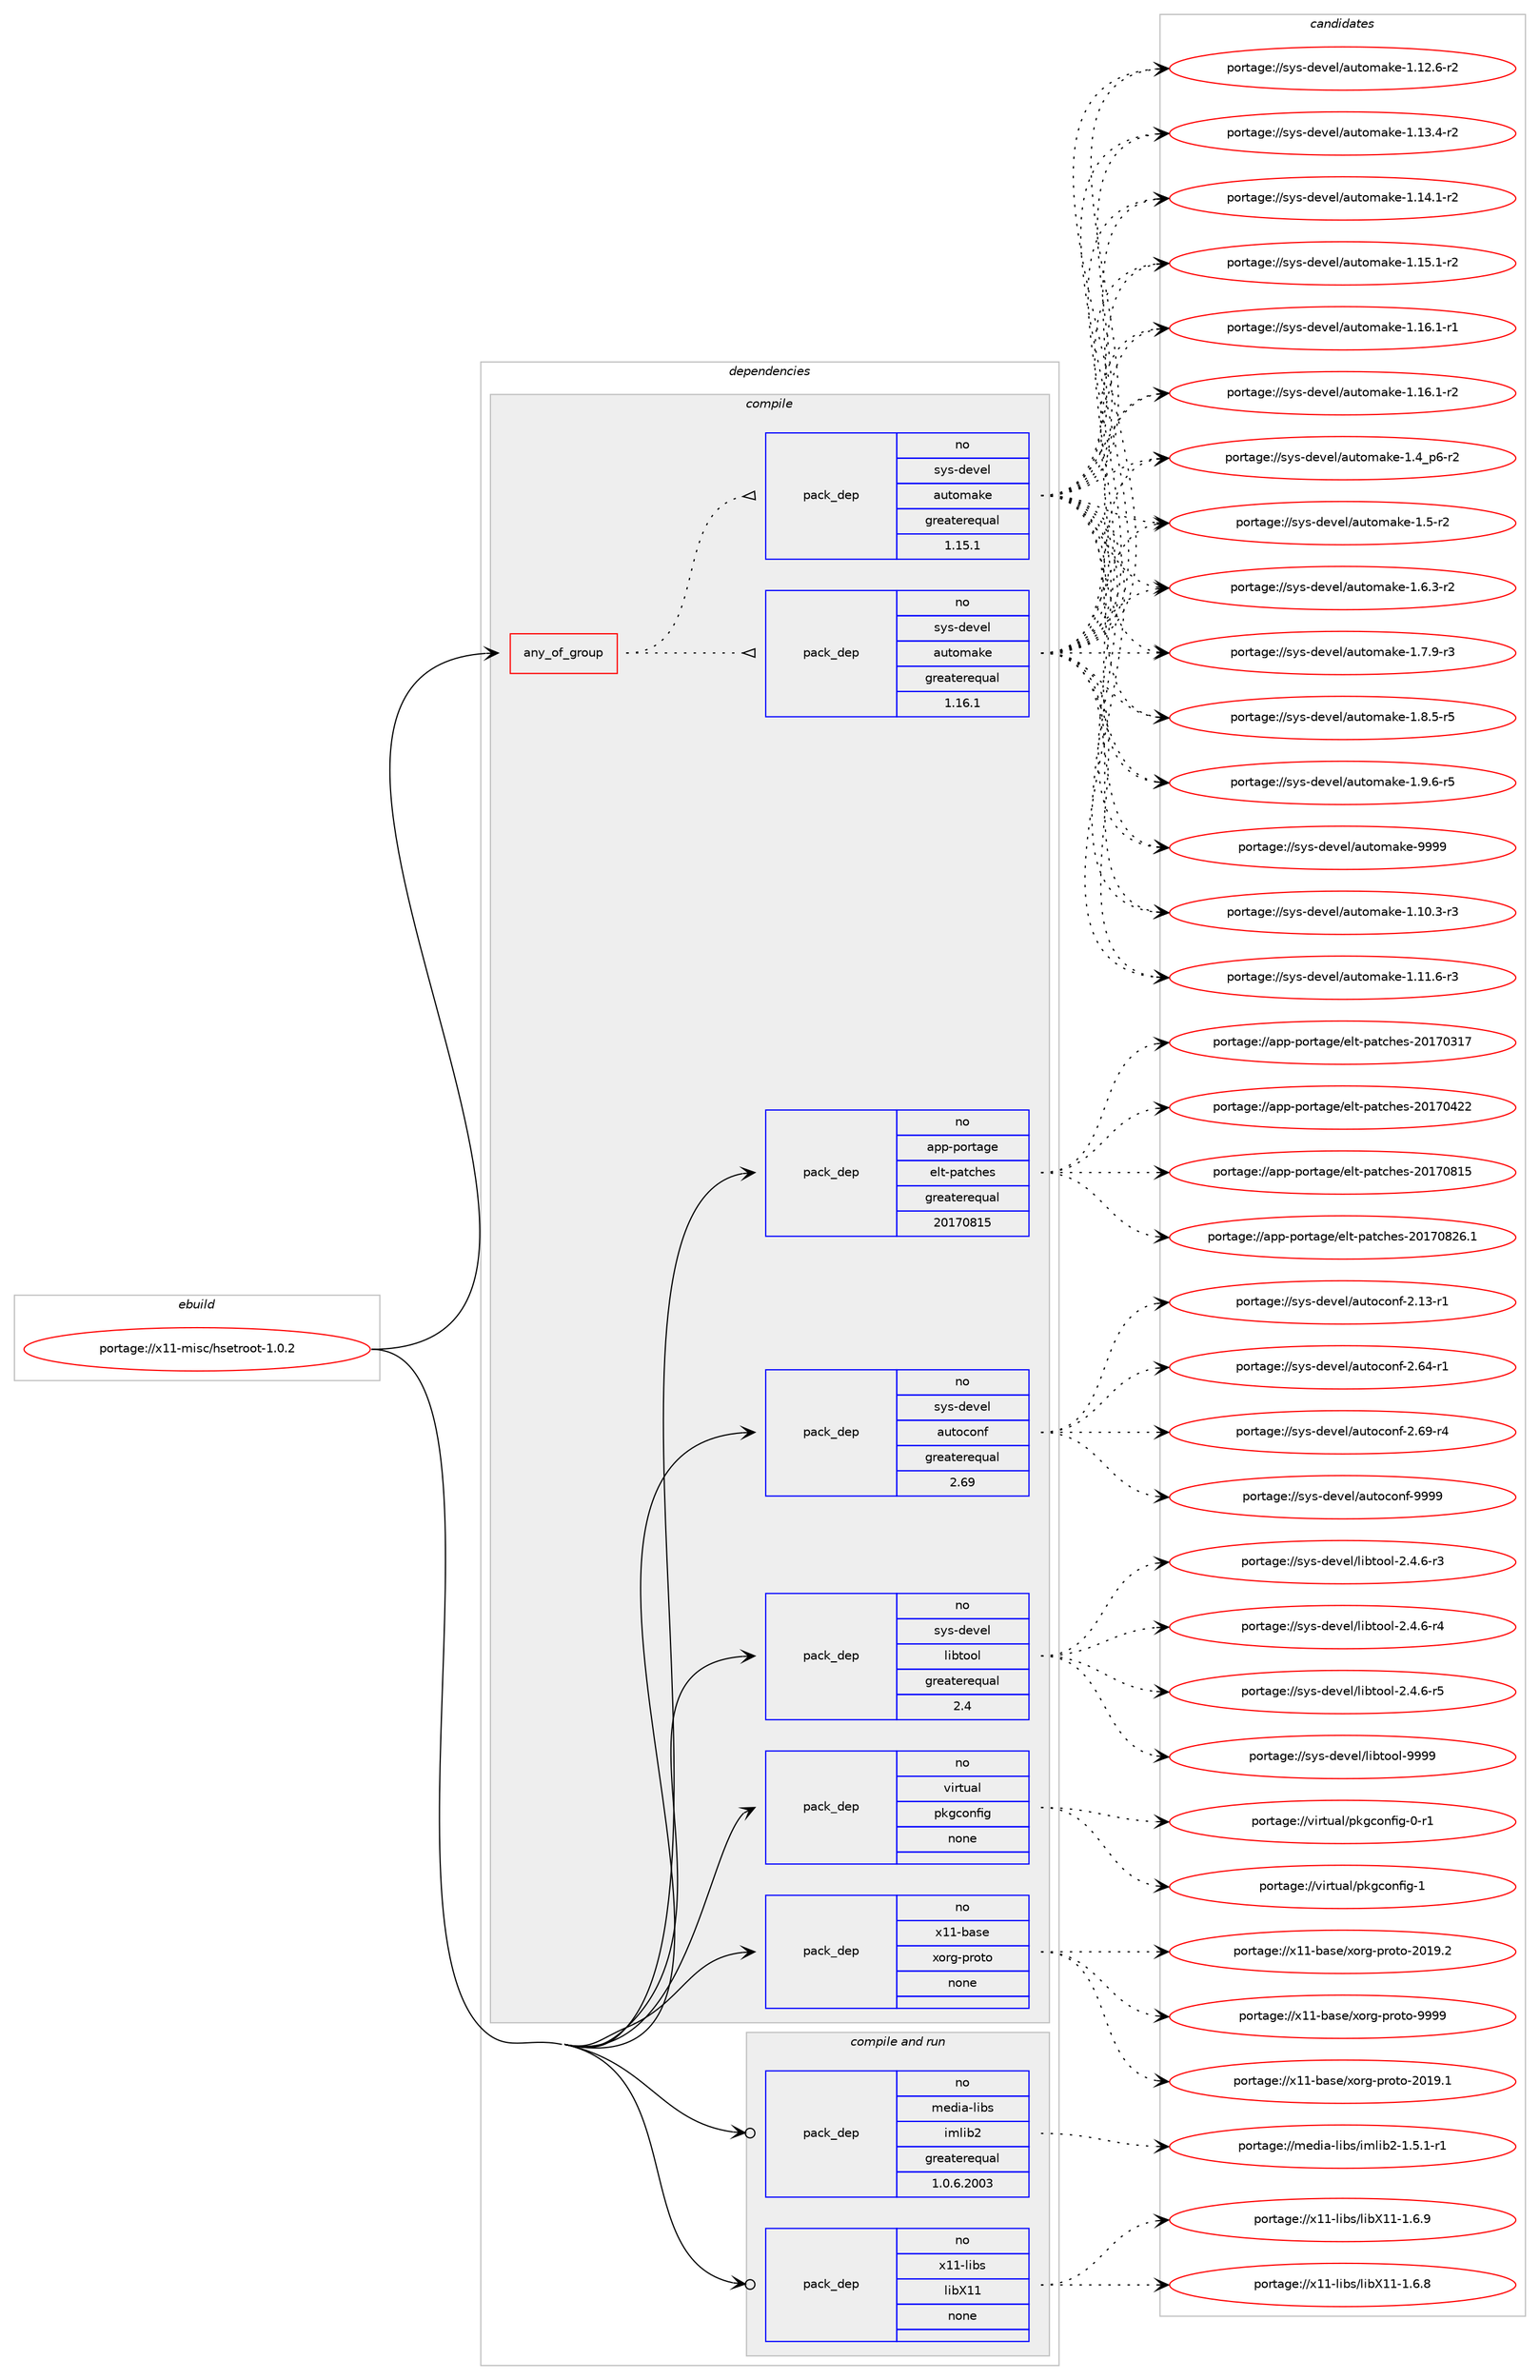 digraph prolog {

# *************
# Graph options
# *************

newrank=true;
concentrate=true;
compound=true;
graph [rankdir=LR,fontname=Helvetica,fontsize=10,ranksep=1.5];#, ranksep=2.5, nodesep=0.2];
edge  [arrowhead=vee];
node  [fontname=Helvetica,fontsize=10];

# **********
# The ebuild
# **********

subgraph cluster_leftcol {
color=gray;
rank=same;
label=<<i>ebuild</i>>;
id [label="portage://x11-misc/hsetroot-1.0.2", color=red, width=4, href="../x11-misc/hsetroot-1.0.2.svg"];
}

# ****************
# The dependencies
# ****************

subgraph cluster_midcol {
color=gray;
label=<<i>dependencies</i>>;
subgraph cluster_compile {
fillcolor="#eeeeee";
style=filled;
label=<<i>compile</i>>;
subgraph any7857 {
dependency452559 [label=<<TABLE BORDER="0" CELLBORDER="1" CELLSPACING="0" CELLPADDING="4"><TR><TD CELLPADDING="10">any_of_group</TD></TR></TABLE>>, shape=none, color=red];subgraph pack336055 {
dependency452560 [label=<<TABLE BORDER="0" CELLBORDER="1" CELLSPACING="0" CELLPADDING="4" WIDTH="220"><TR><TD ROWSPAN="6" CELLPADDING="30">pack_dep</TD></TR><TR><TD WIDTH="110">no</TD></TR><TR><TD>sys-devel</TD></TR><TR><TD>automake</TD></TR><TR><TD>greaterequal</TD></TR><TR><TD>1.16.1</TD></TR></TABLE>>, shape=none, color=blue];
}
dependency452559:e -> dependency452560:w [weight=20,style="dotted",arrowhead="oinv"];
subgraph pack336056 {
dependency452561 [label=<<TABLE BORDER="0" CELLBORDER="1" CELLSPACING="0" CELLPADDING="4" WIDTH="220"><TR><TD ROWSPAN="6" CELLPADDING="30">pack_dep</TD></TR><TR><TD WIDTH="110">no</TD></TR><TR><TD>sys-devel</TD></TR><TR><TD>automake</TD></TR><TR><TD>greaterequal</TD></TR><TR><TD>1.15.1</TD></TR></TABLE>>, shape=none, color=blue];
}
dependency452559:e -> dependency452561:w [weight=20,style="dotted",arrowhead="oinv"];
}
id:e -> dependency452559:w [weight=20,style="solid",arrowhead="vee"];
subgraph pack336057 {
dependency452562 [label=<<TABLE BORDER="0" CELLBORDER="1" CELLSPACING="0" CELLPADDING="4" WIDTH="220"><TR><TD ROWSPAN="6" CELLPADDING="30">pack_dep</TD></TR><TR><TD WIDTH="110">no</TD></TR><TR><TD>app-portage</TD></TR><TR><TD>elt-patches</TD></TR><TR><TD>greaterequal</TD></TR><TR><TD>20170815</TD></TR></TABLE>>, shape=none, color=blue];
}
id:e -> dependency452562:w [weight=20,style="solid",arrowhead="vee"];
subgraph pack336058 {
dependency452563 [label=<<TABLE BORDER="0" CELLBORDER="1" CELLSPACING="0" CELLPADDING="4" WIDTH="220"><TR><TD ROWSPAN="6" CELLPADDING="30">pack_dep</TD></TR><TR><TD WIDTH="110">no</TD></TR><TR><TD>sys-devel</TD></TR><TR><TD>autoconf</TD></TR><TR><TD>greaterequal</TD></TR><TR><TD>2.69</TD></TR></TABLE>>, shape=none, color=blue];
}
id:e -> dependency452563:w [weight=20,style="solid",arrowhead="vee"];
subgraph pack336059 {
dependency452564 [label=<<TABLE BORDER="0" CELLBORDER="1" CELLSPACING="0" CELLPADDING="4" WIDTH="220"><TR><TD ROWSPAN="6" CELLPADDING="30">pack_dep</TD></TR><TR><TD WIDTH="110">no</TD></TR><TR><TD>sys-devel</TD></TR><TR><TD>libtool</TD></TR><TR><TD>greaterequal</TD></TR><TR><TD>2.4</TD></TR></TABLE>>, shape=none, color=blue];
}
id:e -> dependency452564:w [weight=20,style="solid",arrowhead="vee"];
subgraph pack336060 {
dependency452565 [label=<<TABLE BORDER="0" CELLBORDER="1" CELLSPACING="0" CELLPADDING="4" WIDTH="220"><TR><TD ROWSPAN="6" CELLPADDING="30">pack_dep</TD></TR><TR><TD WIDTH="110">no</TD></TR><TR><TD>virtual</TD></TR><TR><TD>pkgconfig</TD></TR><TR><TD>none</TD></TR><TR><TD></TD></TR></TABLE>>, shape=none, color=blue];
}
id:e -> dependency452565:w [weight=20,style="solid",arrowhead="vee"];
subgraph pack336061 {
dependency452566 [label=<<TABLE BORDER="0" CELLBORDER="1" CELLSPACING="0" CELLPADDING="4" WIDTH="220"><TR><TD ROWSPAN="6" CELLPADDING="30">pack_dep</TD></TR><TR><TD WIDTH="110">no</TD></TR><TR><TD>x11-base</TD></TR><TR><TD>xorg-proto</TD></TR><TR><TD>none</TD></TR><TR><TD></TD></TR></TABLE>>, shape=none, color=blue];
}
id:e -> dependency452566:w [weight=20,style="solid",arrowhead="vee"];
}
subgraph cluster_compileandrun {
fillcolor="#eeeeee";
style=filled;
label=<<i>compile and run</i>>;
subgraph pack336062 {
dependency452567 [label=<<TABLE BORDER="0" CELLBORDER="1" CELLSPACING="0" CELLPADDING="4" WIDTH="220"><TR><TD ROWSPAN="6" CELLPADDING="30">pack_dep</TD></TR><TR><TD WIDTH="110">no</TD></TR><TR><TD>media-libs</TD></TR><TR><TD>imlib2</TD></TR><TR><TD>greaterequal</TD></TR><TR><TD>1.0.6.2003</TD></TR></TABLE>>, shape=none, color=blue];
}
id:e -> dependency452567:w [weight=20,style="solid",arrowhead="odotvee"];
subgraph pack336063 {
dependency452568 [label=<<TABLE BORDER="0" CELLBORDER="1" CELLSPACING="0" CELLPADDING="4" WIDTH="220"><TR><TD ROWSPAN="6" CELLPADDING="30">pack_dep</TD></TR><TR><TD WIDTH="110">no</TD></TR><TR><TD>x11-libs</TD></TR><TR><TD>libX11</TD></TR><TR><TD>none</TD></TR><TR><TD></TD></TR></TABLE>>, shape=none, color=blue];
}
id:e -> dependency452568:w [weight=20,style="solid",arrowhead="odotvee"];
}
subgraph cluster_run {
fillcolor="#eeeeee";
style=filled;
label=<<i>run</i>>;
}
}

# **************
# The candidates
# **************

subgraph cluster_choices {
rank=same;
color=gray;
label=<<i>candidates</i>>;

subgraph choice336055 {
color=black;
nodesep=1;
choiceportage11512111545100101118101108479711711611110997107101454946494846514511451 [label="portage://sys-devel/automake-1.10.3-r3", color=red, width=4,href="../sys-devel/automake-1.10.3-r3.svg"];
choiceportage11512111545100101118101108479711711611110997107101454946494946544511451 [label="portage://sys-devel/automake-1.11.6-r3", color=red, width=4,href="../sys-devel/automake-1.11.6-r3.svg"];
choiceportage11512111545100101118101108479711711611110997107101454946495046544511450 [label="portage://sys-devel/automake-1.12.6-r2", color=red, width=4,href="../sys-devel/automake-1.12.6-r2.svg"];
choiceportage11512111545100101118101108479711711611110997107101454946495146524511450 [label="portage://sys-devel/automake-1.13.4-r2", color=red, width=4,href="../sys-devel/automake-1.13.4-r2.svg"];
choiceportage11512111545100101118101108479711711611110997107101454946495246494511450 [label="portage://sys-devel/automake-1.14.1-r2", color=red, width=4,href="../sys-devel/automake-1.14.1-r2.svg"];
choiceportage11512111545100101118101108479711711611110997107101454946495346494511450 [label="portage://sys-devel/automake-1.15.1-r2", color=red, width=4,href="../sys-devel/automake-1.15.1-r2.svg"];
choiceportage11512111545100101118101108479711711611110997107101454946495446494511449 [label="portage://sys-devel/automake-1.16.1-r1", color=red, width=4,href="../sys-devel/automake-1.16.1-r1.svg"];
choiceportage11512111545100101118101108479711711611110997107101454946495446494511450 [label="portage://sys-devel/automake-1.16.1-r2", color=red, width=4,href="../sys-devel/automake-1.16.1-r2.svg"];
choiceportage115121115451001011181011084797117116111109971071014549465295112544511450 [label="portage://sys-devel/automake-1.4_p6-r2", color=red, width=4,href="../sys-devel/automake-1.4_p6-r2.svg"];
choiceportage11512111545100101118101108479711711611110997107101454946534511450 [label="portage://sys-devel/automake-1.5-r2", color=red, width=4,href="../sys-devel/automake-1.5-r2.svg"];
choiceportage115121115451001011181011084797117116111109971071014549465446514511450 [label="portage://sys-devel/automake-1.6.3-r2", color=red, width=4,href="../sys-devel/automake-1.6.3-r2.svg"];
choiceportage115121115451001011181011084797117116111109971071014549465546574511451 [label="portage://sys-devel/automake-1.7.9-r3", color=red, width=4,href="../sys-devel/automake-1.7.9-r3.svg"];
choiceportage115121115451001011181011084797117116111109971071014549465646534511453 [label="portage://sys-devel/automake-1.8.5-r5", color=red, width=4,href="../sys-devel/automake-1.8.5-r5.svg"];
choiceportage115121115451001011181011084797117116111109971071014549465746544511453 [label="portage://sys-devel/automake-1.9.6-r5", color=red, width=4,href="../sys-devel/automake-1.9.6-r5.svg"];
choiceportage115121115451001011181011084797117116111109971071014557575757 [label="portage://sys-devel/automake-9999", color=red, width=4,href="../sys-devel/automake-9999.svg"];
dependency452560:e -> choiceportage11512111545100101118101108479711711611110997107101454946494846514511451:w [style=dotted,weight="100"];
dependency452560:e -> choiceportage11512111545100101118101108479711711611110997107101454946494946544511451:w [style=dotted,weight="100"];
dependency452560:e -> choiceportage11512111545100101118101108479711711611110997107101454946495046544511450:w [style=dotted,weight="100"];
dependency452560:e -> choiceportage11512111545100101118101108479711711611110997107101454946495146524511450:w [style=dotted,weight="100"];
dependency452560:e -> choiceportage11512111545100101118101108479711711611110997107101454946495246494511450:w [style=dotted,weight="100"];
dependency452560:e -> choiceportage11512111545100101118101108479711711611110997107101454946495346494511450:w [style=dotted,weight="100"];
dependency452560:e -> choiceportage11512111545100101118101108479711711611110997107101454946495446494511449:w [style=dotted,weight="100"];
dependency452560:e -> choiceportage11512111545100101118101108479711711611110997107101454946495446494511450:w [style=dotted,weight="100"];
dependency452560:e -> choiceportage115121115451001011181011084797117116111109971071014549465295112544511450:w [style=dotted,weight="100"];
dependency452560:e -> choiceportage11512111545100101118101108479711711611110997107101454946534511450:w [style=dotted,weight="100"];
dependency452560:e -> choiceportage115121115451001011181011084797117116111109971071014549465446514511450:w [style=dotted,weight="100"];
dependency452560:e -> choiceportage115121115451001011181011084797117116111109971071014549465546574511451:w [style=dotted,weight="100"];
dependency452560:e -> choiceportage115121115451001011181011084797117116111109971071014549465646534511453:w [style=dotted,weight="100"];
dependency452560:e -> choiceportage115121115451001011181011084797117116111109971071014549465746544511453:w [style=dotted,weight="100"];
dependency452560:e -> choiceportage115121115451001011181011084797117116111109971071014557575757:w [style=dotted,weight="100"];
}
subgraph choice336056 {
color=black;
nodesep=1;
choiceportage11512111545100101118101108479711711611110997107101454946494846514511451 [label="portage://sys-devel/automake-1.10.3-r3", color=red, width=4,href="../sys-devel/automake-1.10.3-r3.svg"];
choiceportage11512111545100101118101108479711711611110997107101454946494946544511451 [label="portage://sys-devel/automake-1.11.6-r3", color=red, width=4,href="../sys-devel/automake-1.11.6-r3.svg"];
choiceportage11512111545100101118101108479711711611110997107101454946495046544511450 [label="portage://sys-devel/automake-1.12.6-r2", color=red, width=4,href="../sys-devel/automake-1.12.6-r2.svg"];
choiceportage11512111545100101118101108479711711611110997107101454946495146524511450 [label="portage://sys-devel/automake-1.13.4-r2", color=red, width=4,href="../sys-devel/automake-1.13.4-r2.svg"];
choiceportage11512111545100101118101108479711711611110997107101454946495246494511450 [label="portage://sys-devel/automake-1.14.1-r2", color=red, width=4,href="../sys-devel/automake-1.14.1-r2.svg"];
choiceportage11512111545100101118101108479711711611110997107101454946495346494511450 [label="portage://sys-devel/automake-1.15.1-r2", color=red, width=4,href="../sys-devel/automake-1.15.1-r2.svg"];
choiceportage11512111545100101118101108479711711611110997107101454946495446494511449 [label="portage://sys-devel/automake-1.16.1-r1", color=red, width=4,href="../sys-devel/automake-1.16.1-r1.svg"];
choiceportage11512111545100101118101108479711711611110997107101454946495446494511450 [label="portage://sys-devel/automake-1.16.1-r2", color=red, width=4,href="../sys-devel/automake-1.16.1-r2.svg"];
choiceportage115121115451001011181011084797117116111109971071014549465295112544511450 [label="portage://sys-devel/automake-1.4_p6-r2", color=red, width=4,href="../sys-devel/automake-1.4_p6-r2.svg"];
choiceportage11512111545100101118101108479711711611110997107101454946534511450 [label="portage://sys-devel/automake-1.5-r2", color=red, width=4,href="../sys-devel/automake-1.5-r2.svg"];
choiceportage115121115451001011181011084797117116111109971071014549465446514511450 [label="portage://sys-devel/automake-1.6.3-r2", color=red, width=4,href="../sys-devel/automake-1.6.3-r2.svg"];
choiceportage115121115451001011181011084797117116111109971071014549465546574511451 [label="portage://sys-devel/automake-1.7.9-r3", color=red, width=4,href="../sys-devel/automake-1.7.9-r3.svg"];
choiceportage115121115451001011181011084797117116111109971071014549465646534511453 [label="portage://sys-devel/automake-1.8.5-r5", color=red, width=4,href="../sys-devel/automake-1.8.5-r5.svg"];
choiceportage115121115451001011181011084797117116111109971071014549465746544511453 [label="portage://sys-devel/automake-1.9.6-r5", color=red, width=4,href="../sys-devel/automake-1.9.6-r5.svg"];
choiceportage115121115451001011181011084797117116111109971071014557575757 [label="portage://sys-devel/automake-9999", color=red, width=4,href="../sys-devel/automake-9999.svg"];
dependency452561:e -> choiceportage11512111545100101118101108479711711611110997107101454946494846514511451:w [style=dotted,weight="100"];
dependency452561:e -> choiceportage11512111545100101118101108479711711611110997107101454946494946544511451:w [style=dotted,weight="100"];
dependency452561:e -> choiceportage11512111545100101118101108479711711611110997107101454946495046544511450:w [style=dotted,weight="100"];
dependency452561:e -> choiceportage11512111545100101118101108479711711611110997107101454946495146524511450:w [style=dotted,weight="100"];
dependency452561:e -> choiceportage11512111545100101118101108479711711611110997107101454946495246494511450:w [style=dotted,weight="100"];
dependency452561:e -> choiceportage11512111545100101118101108479711711611110997107101454946495346494511450:w [style=dotted,weight="100"];
dependency452561:e -> choiceportage11512111545100101118101108479711711611110997107101454946495446494511449:w [style=dotted,weight="100"];
dependency452561:e -> choiceportage11512111545100101118101108479711711611110997107101454946495446494511450:w [style=dotted,weight="100"];
dependency452561:e -> choiceportage115121115451001011181011084797117116111109971071014549465295112544511450:w [style=dotted,weight="100"];
dependency452561:e -> choiceportage11512111545100101118101108479711711611110997107101454946534511450:w [style=dotted,weight="100"];
dependency452561:e -> choiceportage115121115451001011181011084797117116111109971071014549465446514511450:w [style=dotted,weight="100"];
dependency452561:e -> choiceportage115121115451001011181011084797117116111109971071014549465546574511451:w [style=dotted,weight="100"];
dependency452561:e -> choiceportage115121115451001011181011084797117116111109971071014549465646534511453:w [style=dotted,weight="100"];
dependency452561:e -> choiceportage115121115451001011181011084797117116111109971071014549465746544511453:w [style=dotted,weight="100"];
dependency452561:e -> choiceportage115121115451001011181011084797117116111109971071014557575757:w [style=dotted,weight="100"];
}
subgraph choice336057 {
color=black;
nodesep=1;
choiceportage97112112451121111141169710310147101108116451129711699104101115455048495548514955 [label="portage://app-portage/elt-patches-20170317", color=red, width=4,href="../app-portage/elt-patches-20170317.svg"];
choiceportage97112112451121111141169710310147101108116451129711699104101115455048495548525050 [label="portage://app-portage/elt-patches-20170422", color=red, width=4,href="../app-portage/elt-patches-20170422.svg"];
choiceportage97112112451121111141169710310147101108116451129711699104101115455048495548564953 [label="portage://app-portage/elt-patches-20170815", color=red, width=4,href="../app-portage/elt-patches-20170815.svg"];
choiceportage971121124511211111411697103101471011081164511297116991041011154550484955485650544649 [label="portage://app-portage/elt-patches-20170826.1", color=red, width=4,href="../app-portage/elt-patches-20170826.1.svg"];
dependency452562:e -> choiceportage97112112451121111141169710310147101108116451129711699104101115455048495548514955:w [style=dotted,weight="100"];
dependency452562:e -> choiceportage97112112451121111141169710310147101108116451129711699104101115455048495548525050:w [style=dotted,weight="100"];
dependency452562:e -> choiceportage97112112451121111141169710310147101108116451129711699104101115455048495548564953:w [style=dotted,weight="100"];
dependency452562:e -> choiceportage971121124511211111411697103101471011081164511297116991041011154550484955485650544649:w [style=dotted,weight="100"];
}
subgraph choice336058 {
color=black;
nodesep=1;
choiceportage1151211154510010111810110847971171161119911111010245504649514511449 [label="portage://sys-devel/autoconf-2.13-r1", color=red, width=4,href="../sys-devel/autoconf-2.13-r1.svg"];
choiceportage1151211154510010111810110847971171161119911111010245504654524511449 [label="portage://sys-devel/autoconf-2.64-r1", color=red, width=4,href="../sys-devel/autoconf-2.64-r1.svg"];
choiceportage1151211154510010111810110847971171161119911111010245504654574511452 [label="portage://sys-devel/autoconf-2.69-r4", color=red, width=4,href="../sys-devel/autoconf-2.69-r4.svg"];
choiceportage115121115451001011181011084797117116111991111101024557575757 [label="portage://sys-devel/autoconf-9999", color=red, width=4,href="../sys-devel/autoconf-9999.svg"];
dependency452563:e -> choiceportage1151211154510010111810110847971171161119911111010245504649514511449:w [style=dotted,weight="100"];
dependency452563:e -> choiceportage1151211154510010111810110847971171161119911111010245504654524511449:w [style=dotted,weight="100"];
dependency452563:e -> choiceportage1151211154510010111810110847971171161119911111010245504654574511452:w [style=dotted,weight="100"];
dependency452563:e -> choiceportage115121115451001011181011084797117116111991111101024557575757:w [style=dotted,weight="100"];
}
subgraph choice336059 {
color=black;
nodesep=1;
choiceportage1151211154510010111810110847108105981161111111084550465246544511451 [label="portage://sys-devel/libtool-2.4.6-r3", color=red, width=4,href="../sys-devel/libtool-2.4.6-r3.svg"];
choiceportage1151211154510010111810110847108105981161111111084550465246544511452 [label="portage://sys-devel/libtool-2.4.6-r4", color=red, width=4,href="../sys-devel/libtool-2.4.6-r4.svg"];
choiceportage1151211154510010111810110847108105981161111111084550465246544511453 [label="portage://sys-devel/libtool-2.4.6-r5", color=red, width=4,href="../sys-devel/libtool-2.4.6-r5.svg"];
choiceportage1151211154510010111810110847108105981161111111084557575757 [label="portage://sys-devel/libtool-9999", color=red, width=4,href="../sys-devel/libtool-9999.svg"];
dependency452564:e -> choiceportage1151211154510010111810110847108105981161111111084550465246544511451:w [style=dotted,weight="100"];
dependency452564:e -> choiceportage1151211154510010111810110847108105981161111111084550465246544511452:w [style=dotted,weight="100"];
dependency452564:e -> choiceportage1151211154510010111810110847108105981161111111084550465246544511453:w [style=dotted,weight="100"];
dependency452564:e -> choiceportage1151211154510010111810110847108105981161111111084557575757:w [style=dotted,weight="100"];
}
subgraph choice336060 {
color=black;
nodesep=1;
choiceportage11810511411611797108471121071039911111010210510345484511449 [label="portage://virtual/pkgconfig-0-r1", color=red, width=4,href="../virtual/pkgconfig-0-r1.svg"];
choiceportage1181051141161179710847112107103991111101021051034549 [label="portage://virtual/pkgconfig-1", color=red, width=4,href="../virtual/pkgconfig-1.svg"];
dependency452565:e -> choiceportage11810511411611797108471121071039911111010210510345484511449:w [style=dotted,weight="100"];
dependency452565:e -> choiceportage1181051141161179710847112107103991111101021051034549:w [style=dotted,weight="100"];
}
subgraph choice336061 {
color=black;
nodesep=1;
choiceportage1204949459897115101471201111141034511211411111611145504849574649 [label="portage://x11-base/xorg-proto-2019.1", color=red, width=4,href="../x11-base/xorg-proto-2019.1.svg"];
choiceportage1204949459897115101471201111141034511211411111611145504849574650 [label="portage://x11-base/xorg-proto-2019.2", color=red, width=4,href="../x11-base/xorg-proto-2019.2.svg"];
choiceportage120494945989711510147120111114103451121141111161114557575757 [label="portage://x11-base/xorg-proto-9999", color=red, width=4,href="../x11-base/xorg-proto-9999.svg"];
dependency452566:e -> choiceportage1204949459897115101471201111141034511211411111611145504849574649:w [style=dotted,weight="100"];
dependency452566:e -> choiceportage1204949459897115101471201111141034511211411111611145504849574650:w [style=dotted,weight="100"];
dependency452566:e -> choiceportage120494945989711510147120111114103451121141111161114557575757:w [style=dotted,weight="100"];
}
subgraph choice336062 {
color=black;
nodesep=1;
choiceportage1091011001059745108105981154710510910810598504549465346494511449 [label="portage://media-libs/imlib2-1.5.1-r1", color=red, width=4,href="../media-libs/imlib2-1.5.1-r1.svg"];
dependency452567:e -> choiceportage1091011001059745108105981154710510910810598504549465346494511449:w [style=dotted,weight="100"];
}
subgraph choice336063 {
color=black;
nodesep=1;
choiceportage120494945108105981154710810598884949454946544656 [label="portage://x11-libs/libX11-1.6.8", color=red, width=4,href="../x11-libs/libX11-1.6.8.svg"];
choiceportage120494945108105981154710810598884949454946544657 [label="portage://x11-libs/libX11-1.6.9", color=red, width=4,href="../x11-libs/libX11-1.6.9.svg"];
dependency452568:e -> choiceportage120494945108105981154710810598884949454946544656:w [style=dotted,weight="100"];
dependency452568:e -> choiceportage120494945108105981154710810598884949454946544657:w [style=dotted,weight="100"];
}
}

}
